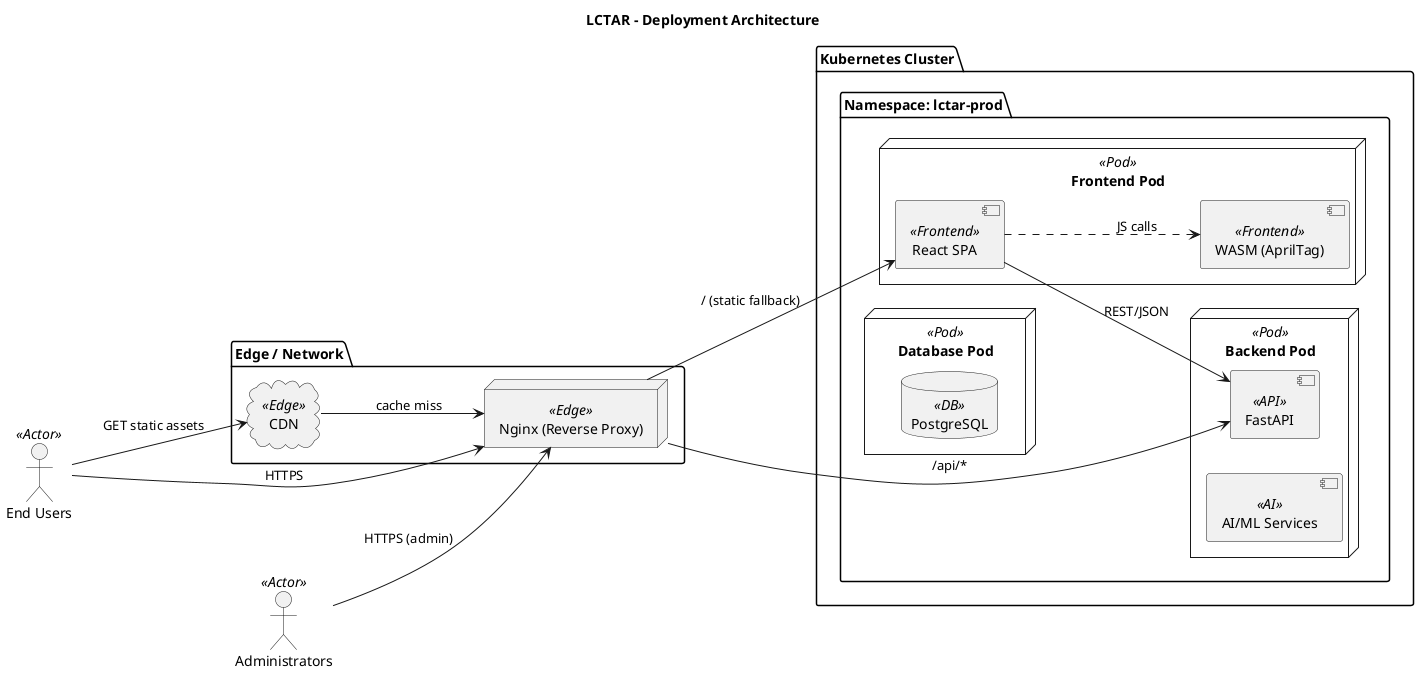 @startuml
title LCTAR - Deployment Architecture
left to right direction

' ===== Actors =====
actor "End Users" as Users <<Actor>>
actor "Administrators" as Admins <<Actor>>

' ===== Edge / Network =====
package "Edge / Network" {
  cloud "CDN" as CDN <<Edge>>
  node "Nginx (Reverse Proxy)" as Nginx <<Edge>>
}

' ===== Cluster =====
package "Kubernetes Cluster" {
  folder "Namespace: lctar-prod" {

    node "Frontend Pod" as FrontendPod <<Pod>> {
      component "React SPA" as ReactApp <<Frontend>>
      component "WASM (AprilTag)" as WASM <<Frontend>>
    }

    node "Backend Pod" as BackendPod <<Pod>> {
      component "FastAPI" as FastAPI <<API>>
      component "AI/ML Services" as AIServices <<AI>>
    }

    node "Database Pod" as DBPod <<Pod>> {
      database "PostgreSQL" as PostgreSQL <<DB>>
    }
  }
}

' ===== Flows =====
Users --> CDN : GET static assets
Users --> Nginx : HTTPS
Admins --> Nginx : HTTPS (admin)
CDN --> Nginx : cache miss

Nginx --> ReactApp : / (static fallback)
Nginx --> FastAPI : /api/*

ReactApp ..> WASM : JS calls
ReactApp --> FastAPI : REST/JSON
